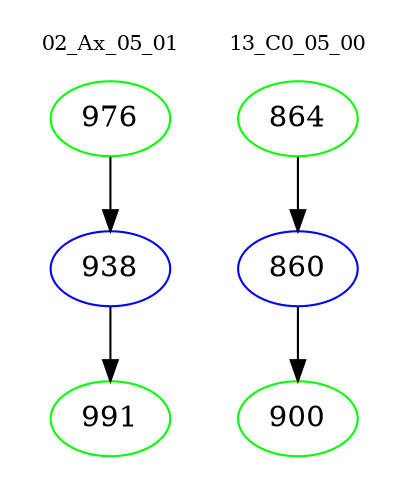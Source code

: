 digraph{
subgraph cluster_0 {
color = white
label = "02_Ax_05_01";
fontsize=10;
T0_976 [label="976", color="green"]
T0_976 -> T0_938 [color="black"]
T0_938 [label="938", color="blue"]
T0_938 -> T0_991 [color="black"]
T0_991 [label="991", color="green"]
}
subgraph cluster_1 {
color = white
label = "13_C0_05_00";
fontsize=10;
T1_864 [label="864", color="green"]
T1_864 -> T1_860 [color="black"]
T1_860 [label="860", color="blue"]
T1_860 -> T1_900 [color="black"]
T1_900 [label="900", color="green"]
}
}
